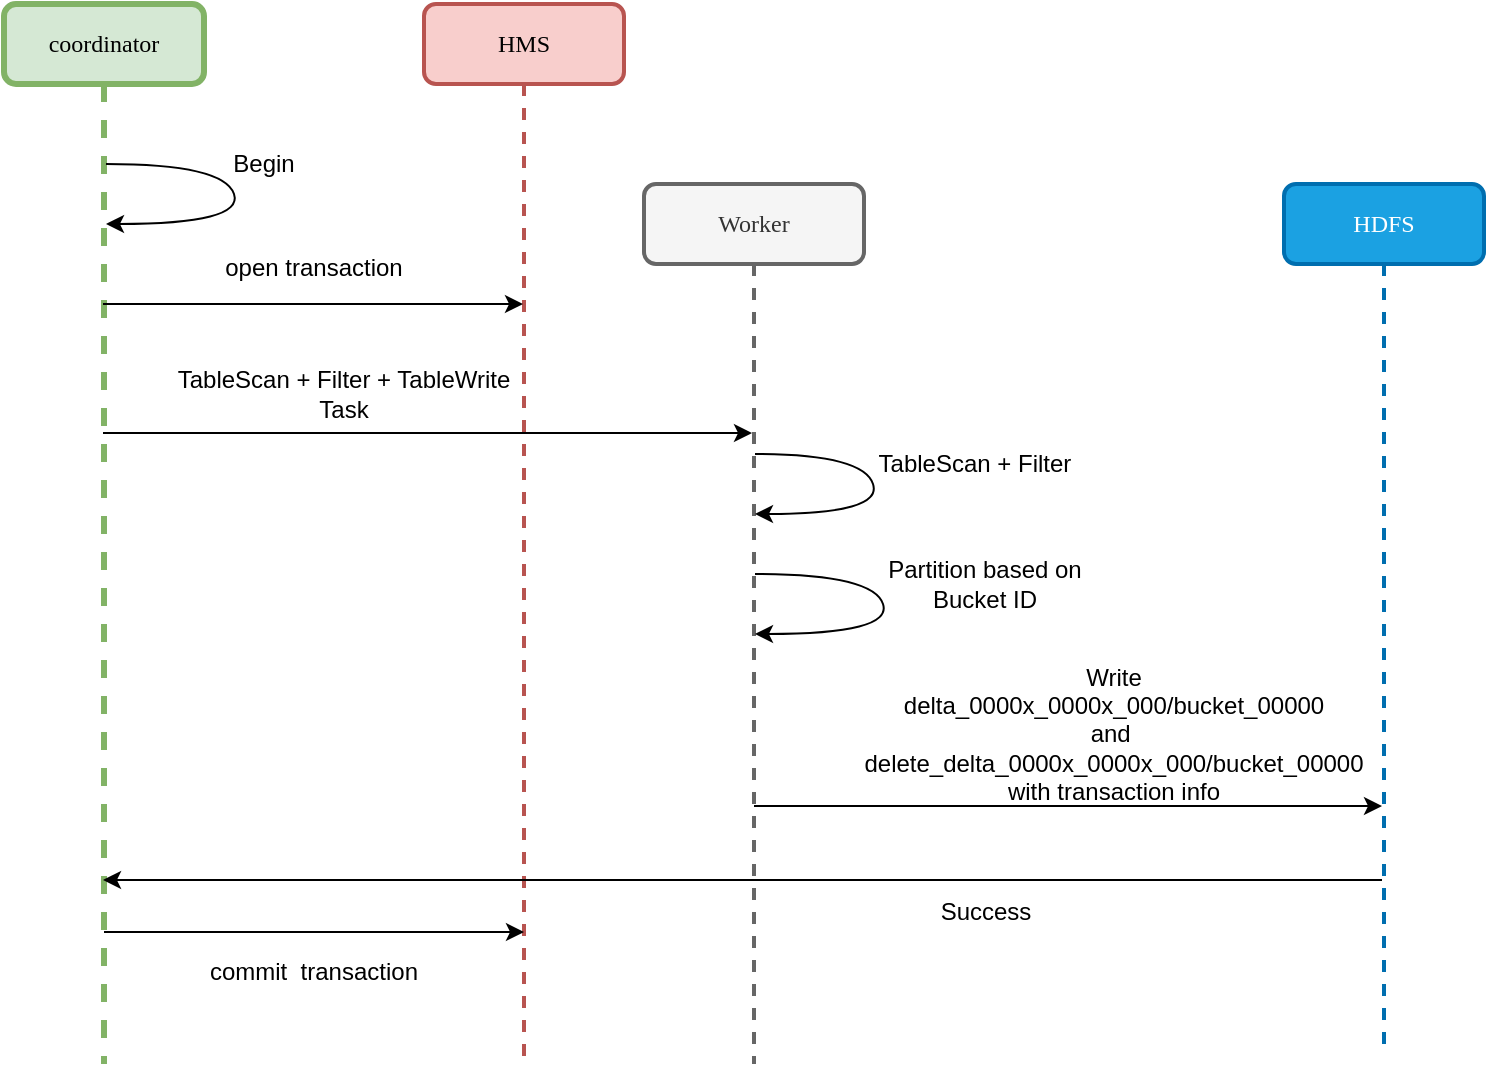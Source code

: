 <mxfile version="13.2.2" type="github">
  <diagram name="Page-1" id="13e1069c-82ec-6db2-03f1-153e76fe0fe0">
    <mxGraphModel dx="1422" dy="713" grid="1" gridSize="10" guides="1" tooltips="1" connect="1" arrows="1" fold="1" page="1" pageScale="1" pageWidth="1100" pageHeight="850" background="#ffffff" math="0" shadow="0">
      <root>
        <mxCell id="0" />
        <mxCell id="1" parent="0" />
        <mxCell id="7baba1c4bc27f4b0-2" value="HMS" style="shape=umlLifeline;perimeter=lifelinePerimeter;whiteSpace=wrap;html=1;container=1;collapsible=0;recursiveResize=0;outlineConnect=0;rounded=1;shadow=0;comic=0;labelBackgroundColor=none;strokeWidth=2;fontFamily=Verdana;fontSize=12;align=center;fillColor=#f8cecc;strokeColor=#b85450;" parent="1" vertex="1">
          <mxGeometry x="400" y="80" width="100" height="530" as="geometry" />
        </mxCell>
        <mxCell id="7baba1c4bc27f4b0-3" value="Worker" style="shape=umlLifeline;perimeter=lifelinePerimeter;whiteSpace=wrap;html=1;container=1;collapsible=0;recursiveResize=0;outlineConnect=0;rounded=1;shadow=0;comic=0;labelBackgroundColor=none;strokeWidth=2;fontFamily=Verdana;fontSize=12;align=center;fillColor=#f5f5f5;strokeColor=#666666;fontColor=#333333;" parent="1" vertex="1">
          <mxGeometry x="510" y="170" width="110" height="440" as="geometry" />
        </mxCell>
        <mxCell id="7baba1c4bc27f4b0-4" value="HDFS" style="shape=umlLifeline;perimeter=lifelinePerimeter;whiteSpace=wrap;html=1;container=1;collapsible=0;recursiveResize=0;outlineConnect=0;rounded=1;shadow=0;comic=0;labelBackgroundColor=none;strokeWidth=2;fontFamily=Verdana;fontSize=12;align=center;fillColor=#1ba1e2;strokeColor=#006EAF;fontColor=#ffffff;" parent="1" vertex="1">
          <mxGeometry x="830" y="170" width="100" height="430" as="geometry" />
        </mxCell>
        <mxCell id="7baba1c4bc27f4b0-8" value="coordinator" style="shape=umlLifeline;perimeter=lifelinePerimeter;whiteSpace=wrap;html=1;container=1;collapsible=0;recursiveResize=0;outlineConnect=0;rounded=1;shadow=0;comic=0;labelBackgroundColor=none;strokeWidth=3;fontFamily=Verdana;fontSize=12;align=center;fillColor=#d5e8d4;strokeColor=#82b366;glass=0;" parent="1" vertex="1">
          <mxGeometry x="190" y="80" width="100" height="530" as="geometry" />
        </mxCell>
        <mxCell id="A4fYRPUOJlLeQ5B8pnTf-1" value="" style="endArrow=classic;html=1;" parent="1" edge="1">
          <mxGeometry width="50" height="50" relative="1" as="geometry">
            <mxPoint x="239.5" y="230" as="sourcePoint" />
            <mxPoint x="449.5" y="230" as="targetPoint" />
          </mxGeometry>
        </mxCell>
        <mxCell id="A4fYRPUOJlLeQ5B8pnTf-2" value="Begin" style="text;html=1;strokeColor=none;fillColor=none;align=center;verticalAlign=middle;whiteSpace=wrap;rounded=0;" parent="1" vertex="1">
          <mxGeometry x="300" y="150" width="40" height="20" as="geometry" />
        </mxCell>
        <mxCell id="A4fYRPUOJlLeQ5B8pnTf-3" value="" style="curved=1;endArrow=classic;html=1;" parent="1" source="7baba1c4bc27f4b0-8" target="7baba1c4bc27f4b0-8" edge="1">
          <mxGeometry width="50" height="50" relative="1" as="geometry">
            <mxPoint x="520" y="270" as="sourcePoint" />
            <mxPoint x="570" y="220" as="targetPoint" />
            <Array as="points">
              <mxPoint x="300" y="160" />
              <mxPoint x="310" y="190" />
            </Array>
          </mxGeometry>
        </mxCell>
        <mxCell id="A4fYRPUOJlLeQ5B8pnTf-4" value="open transaction" style="text;html=1;strokeColor=none;fillColor=none;align=center;verticalAlign=middle;whiteSpace=wrap;rounded=0;" parent="1" vertex="1">
          <mxGeometry x="290" y="202" width="110" height="20" as="geometry" />
        </mxCell>
        <mxCell id="A4fYRPUOJlLeQ5B8pnTf-5" value="TableScan + Filter + TableWrite&lt;br&gt;Task&lt;br&gt;" style="text;html=1;strokeColor=none;fillColor=none;align=center;verticalAlign=middle;whiteSpace=wrap;rounded=0;" parent="1" vertex="1">
          <mxGeometry x="270" y="265" width="180" height="20" as="geometry" />
        </mxCell>
        <mxCell id="A4fYRPUOJlLeQ5B8pnTf-6" value="" style="endArrow=classic;html=1;" parent="1" target="7baba1c4bc27f4b0-3" edge="1">
          <mxGeometry width="50" height="50" relative="1" as="geometry">
            <mxPoint x="239.5" y="294.5" as="sourcePoint" />
            <mxPoint x="560" y="294.5" as="targetPoint" />
          </mxGeometry>
        </mxCell>
        <mxCell id="A4fYRPUOJlLeQ5B8pnTf-7" value="" style="endArrow=classic;html=1;" parent="1" edge="1">
          <mxGeometry width="50" height="50" relative="1" as="geometry">
            <mxPoint x="565" y="481" as="sourcePoint" />
            <mxPoint x="879" y="481" as="targetPoint" />
          </mxGeometry>
        </mxCell>
        <mxCell id="A4fYRPUOJlLeQ5B8pnTf-8" value="Write &lt;br&gt;delta_0000x_0000x_000/bucket_00000&lt;br&gt;and&amp;nbsp;&lt;br&gt;delete_delta_0000x_0000x_000/bucket_00000&lt;br&gt;with transaction info" style="text;html=1;strokeColor=none;fillColor=none;align=center;verticalAlign=middle;whiteSpace=wrap;rounded=0;" parent="1" vertex="1">
          <mxGeometry x="620" y="400" width="250" height="90" as="geometry" />
        </mxCell>
        <mxCell id="A4fYRPUOJlLeQ5B8pnTf-10" value="" style="endArrow=classic;html=1;" parent="1" edge="1">
          <mxGeometry width="50" height="50" relative="1" as="geometry">
            <mxPoint x="879" y="518" as="sourcePoint" />
            <mxPoint x="239.5" y="518" as="targetPoint" />
            <Array as="points">
              <mxPoint x="660" y="518" />
            </Array>
          </mxGeometry>
        </mxCell>
        <mxCell id="A4fYRPUOJlLeQ5B8pnTf-11" value="" style="endArrow=classic;html=1;" parent="1" edge="1">
          <mxGeometry width="50" height="50" relative="1" as="geometry">
            <mxPoint x="240" y="544" as="sourcePoint" />
            <mxPoint x="450" y="544" as="targetPoint" />
          </mxGeometry>
        </mxCell>
        <mxCell id="A4fYRPUOJlLeQ5B8pnTf-12" value="commit&amp;nbsp; transaction" style="text;html=1;strokeColor=none;fillColor=none;align=center;verticalAlign=middle;whiteSpace=wrap;rounded=0;" parent="1" vertex="1">
          <mxGeometry x="280" y="554" width="130" height="20" as="geometry" />
        </mxCell>
        <mxCell id="A4fYRPUOJlLeQ5B8pnTf-13" value="Success" style="text;html=1;strokeColor=none;fillColor=none;align=center;verticalAlign=middle;whiteSpace=wrap;rounded=0;" parent="1" vertex="1">
          <mxGeometry x="640.75" y="524" width="80" height="20" as="geometry" />
        </mxCell>
        <mxCell id="nN7B6M9PlUdlWclBBNx_-3" value="TableScan + Filter" style="text;html=1;strokeColor=none;fillColor=none;align=center;verticalAlign=middle;whiteSpace=wrap;rounded=0;" parent="1" vertex="1">
          <mxGeometry x="620" y="300" width="110.5" height="20" as="geometry" />
        </mxCell>
        <mxCell id="nN7B6M9PlUdlWclBBNx_-4" value="" style="curved=1;endArrow=classic;html=1;" parent="1" source="7baba1c4bc27f4b0-3" target="7baba1c4bc27f4b0-3" edge="1">
          <mxGeometry width="50" height="50" relative="1" as="geometry">
            <mxPoint x="560" y="305" as="sourcePoint" />
            <mxPoint x="560" y="335" as="targetPoint" />
            <Array as="points">
              <mxPoint x="619.5" y="305" />
              <mxPoint x="629.5" y="335" />
            </Array>
          </mxGeometry>
        </mxCell>
        <mxCell id="nN7B6M9PlUdlWclBBNx_-10" value="Partition based on Bucket ID" style="text;html=1;strokeColor=none;fillColor=none;align=center;verticalAlign=middle;whiteSpace=wrap;rounded=0;" parent="1" vertex="1">
          <mxGeometry x="625" y="360" width="110.5" height="20" as="geometry" />
        </mxCell>
        <mxCell id="nN7B6M9PlUdlWclBBNx_-11" value="" style="curved=1;endArrow=classic;html=1;" parent="1" source="7baba1c4bc27f4b0-3" target="7baba1c4bc27f4b0-3" edge="1">
          <mxGeometry width="50" height="50" relative="1" as="geometry">
            <mxPoint x="570" y="365" as="sourcePoint" />
            <mxPoint x="570" y="395" as="targetPoint" />
            <Array as="points">
              <mxPoint x="624.5" y="365" />
              <mxPoint x="634.5" y="395" />
            </Array>
          </mxGeometry>
        </mxCell>
      </root>
    </mxGraphModel>
  </diagram>
</mxfile>
